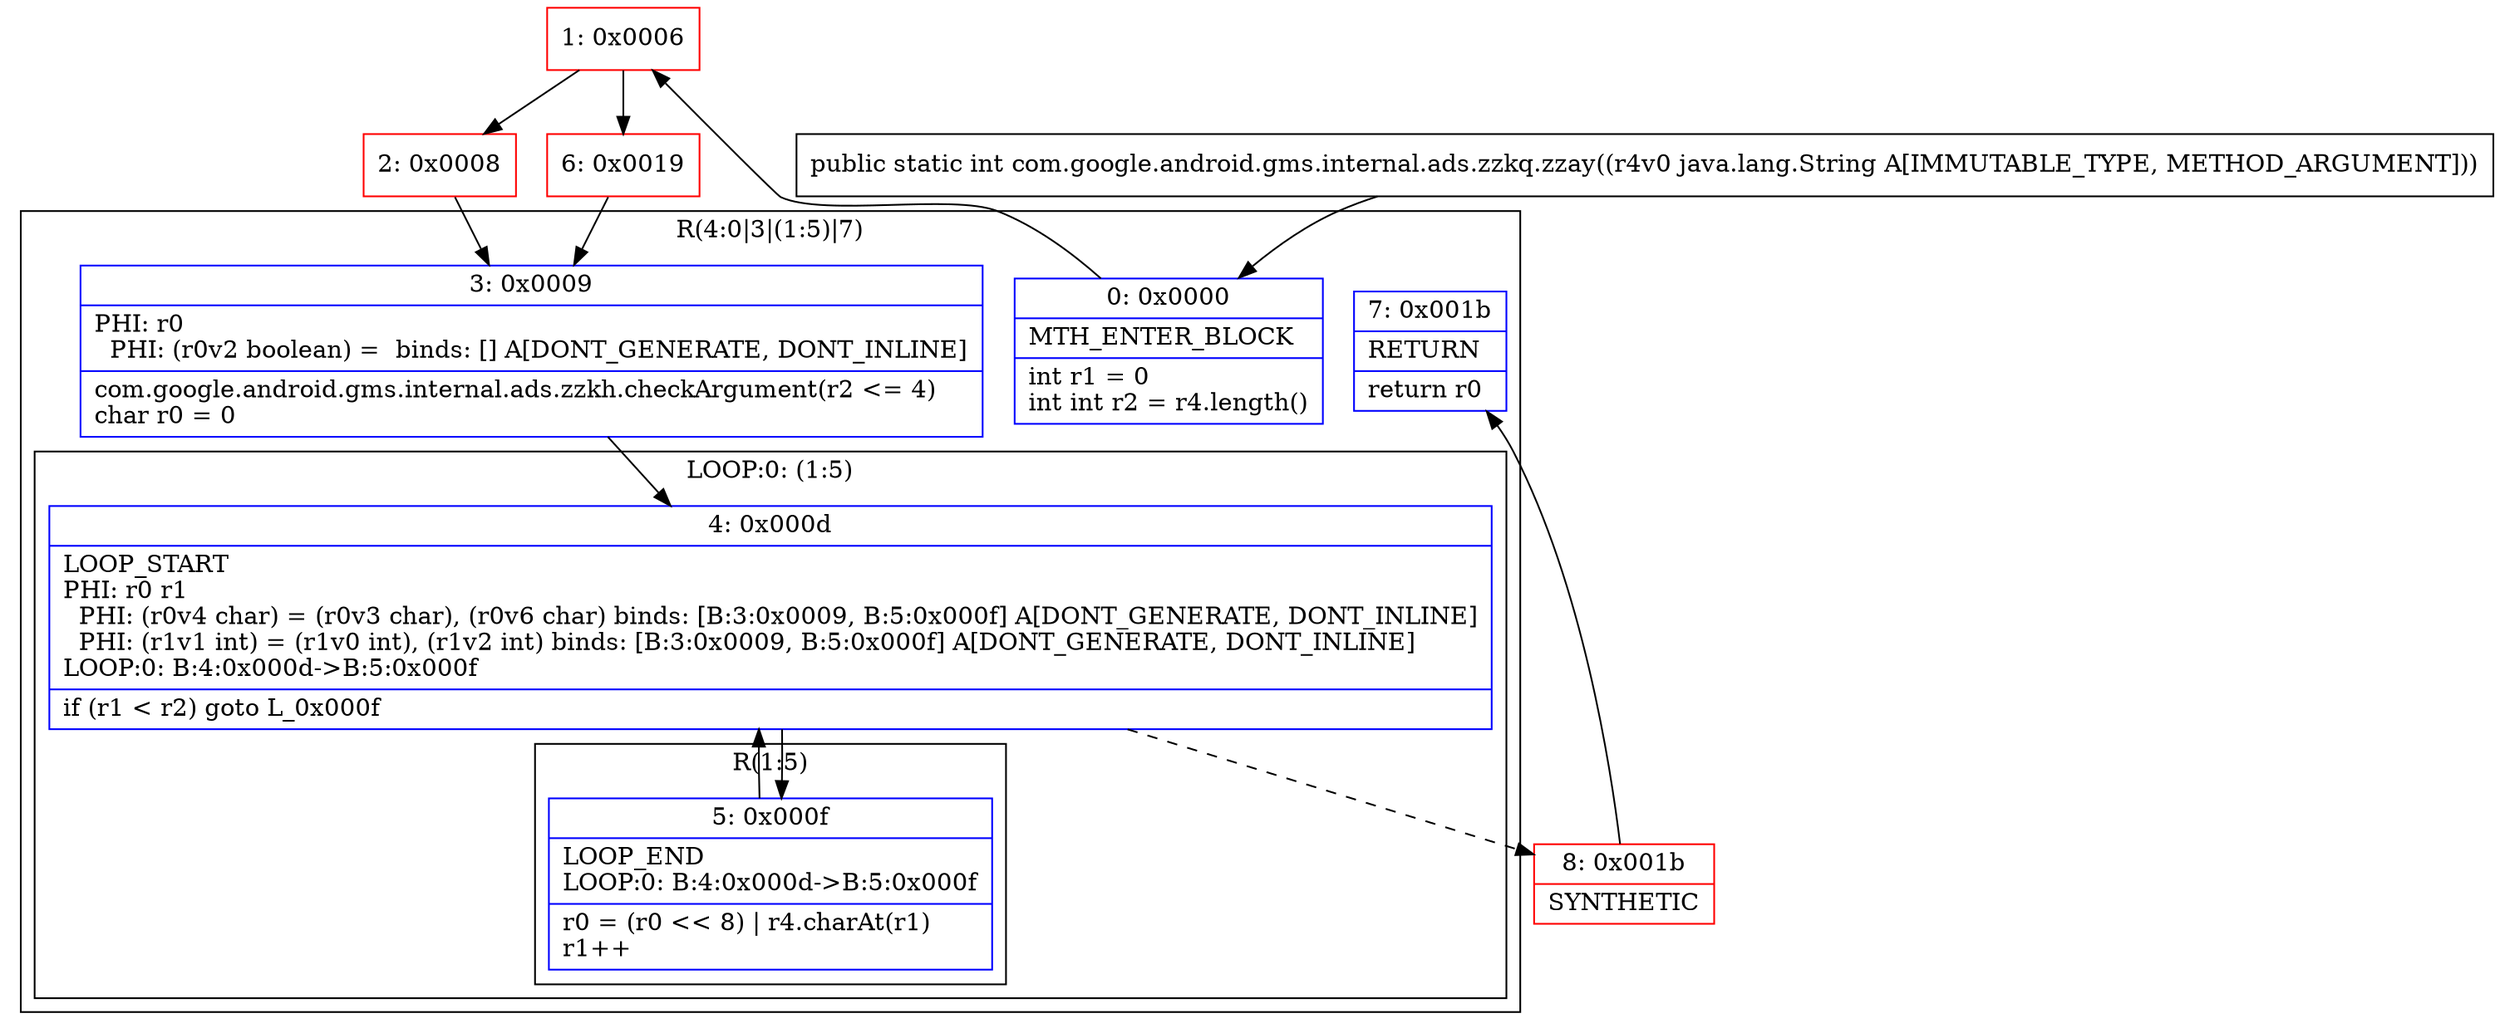 digraph "CFG forcom.google.android.gms.internal.ads.zzkq.zzay(Ljava\/lang\/String;)I" {
subgraph cluster_Region_235205022 {
label = "R(4:0|3|(1:5)|7)";
node [shape=record,color=blue];
Node_0 [shape=record,label="{0\:\ 0x0000|MTH_ENTER_BLOCK\l|int r1 = 0\lint int r2 = r4.length()\l}"];
Node_3 [shape=record,label="{3\:\ 0x0009|PHI: r0 \l  PHI: (r0v2 boolean) =  binds: [] A[DONT_GENERATE, DONT_INLINE]\l|com.google.android.gms.internal.ads.zzkh.checkArgument(r2 \<= 4)\lchar r0 = 0\l}"];
subgraph cluster_LoopRegion_1429239901 {
label = "LOOP:0: (1:5)";
node [shape=record,color=blue];
Node_4 [shape=record,label="{4\:\ 0x000d|LOOP_START\lPHI: r0 r1 \l  PHI: (r0v4 char) = (r0v3 char), (r0v6 char) binds: [B:3:0x0009, B:5:0x000f] A[DONT_GENERATE, DONT_INLINE]\l  PHI: (r1v1 int) = (r1v0 int), (r1v2 int) binds: [B:3:0x0009, B:5:0x000f] A[DONT_GENERATE, DONT_INLINE]\lLOOP:0: B:4:0x000d\-\>B:5:0x000f\l|if (r1 \< r2) goto L_0x000f\l}"];
subgraph cluster_Region_494666561 {
label = "R(1:5)";
node [shape=record,color=blue];
Node_5 [shape=record,label="{5\:\ 0x000f|LOOP_END\lLOOP:0: B:4:0x000d\-\>B:5:0x000f\l|r0 = (r0 \<\< 8) \| r4.charAt(r1)\lr1++\l}"];
}
}
Node_7 [shape=record,label="{7\:\ 0x001b|RETURN\l|return r0\l}"];
}
Node_1 [shape=record,color=red,label="{1\:\ 0x0006}"];
Node_2 [shape=record,color=red,label="{2\:\ 0x0008}"];
Node_6 [shape=record,color=red,label="{6\:\ 0x0019}"];
Node_8 [shape=record,color=red,label="{8\:\ 0x001b|SYNTHETIC\l}"];
MethodNode[shape=record,label="{public static int com.google.android.gms.internal.ads.zzkq.zzay((r4v0 java.lang.String A[IMMUTABLE_TYPE, METHOD_ARGUMENT])) }"];
MethodNode -> Node_0;
Node_0 -> Node_1;
Node_3 -> Node_4;
Node_4 -> Node_5;
Node_4 -> Node_8[style=dashed];
Node_5 -> Node_4;
Node_1 -> Node_2;
Node_1 -> Node_6;
Node_2 -> Node_3;
Node_6 -> Node_3;
Node_8 -> Node_7;
}

